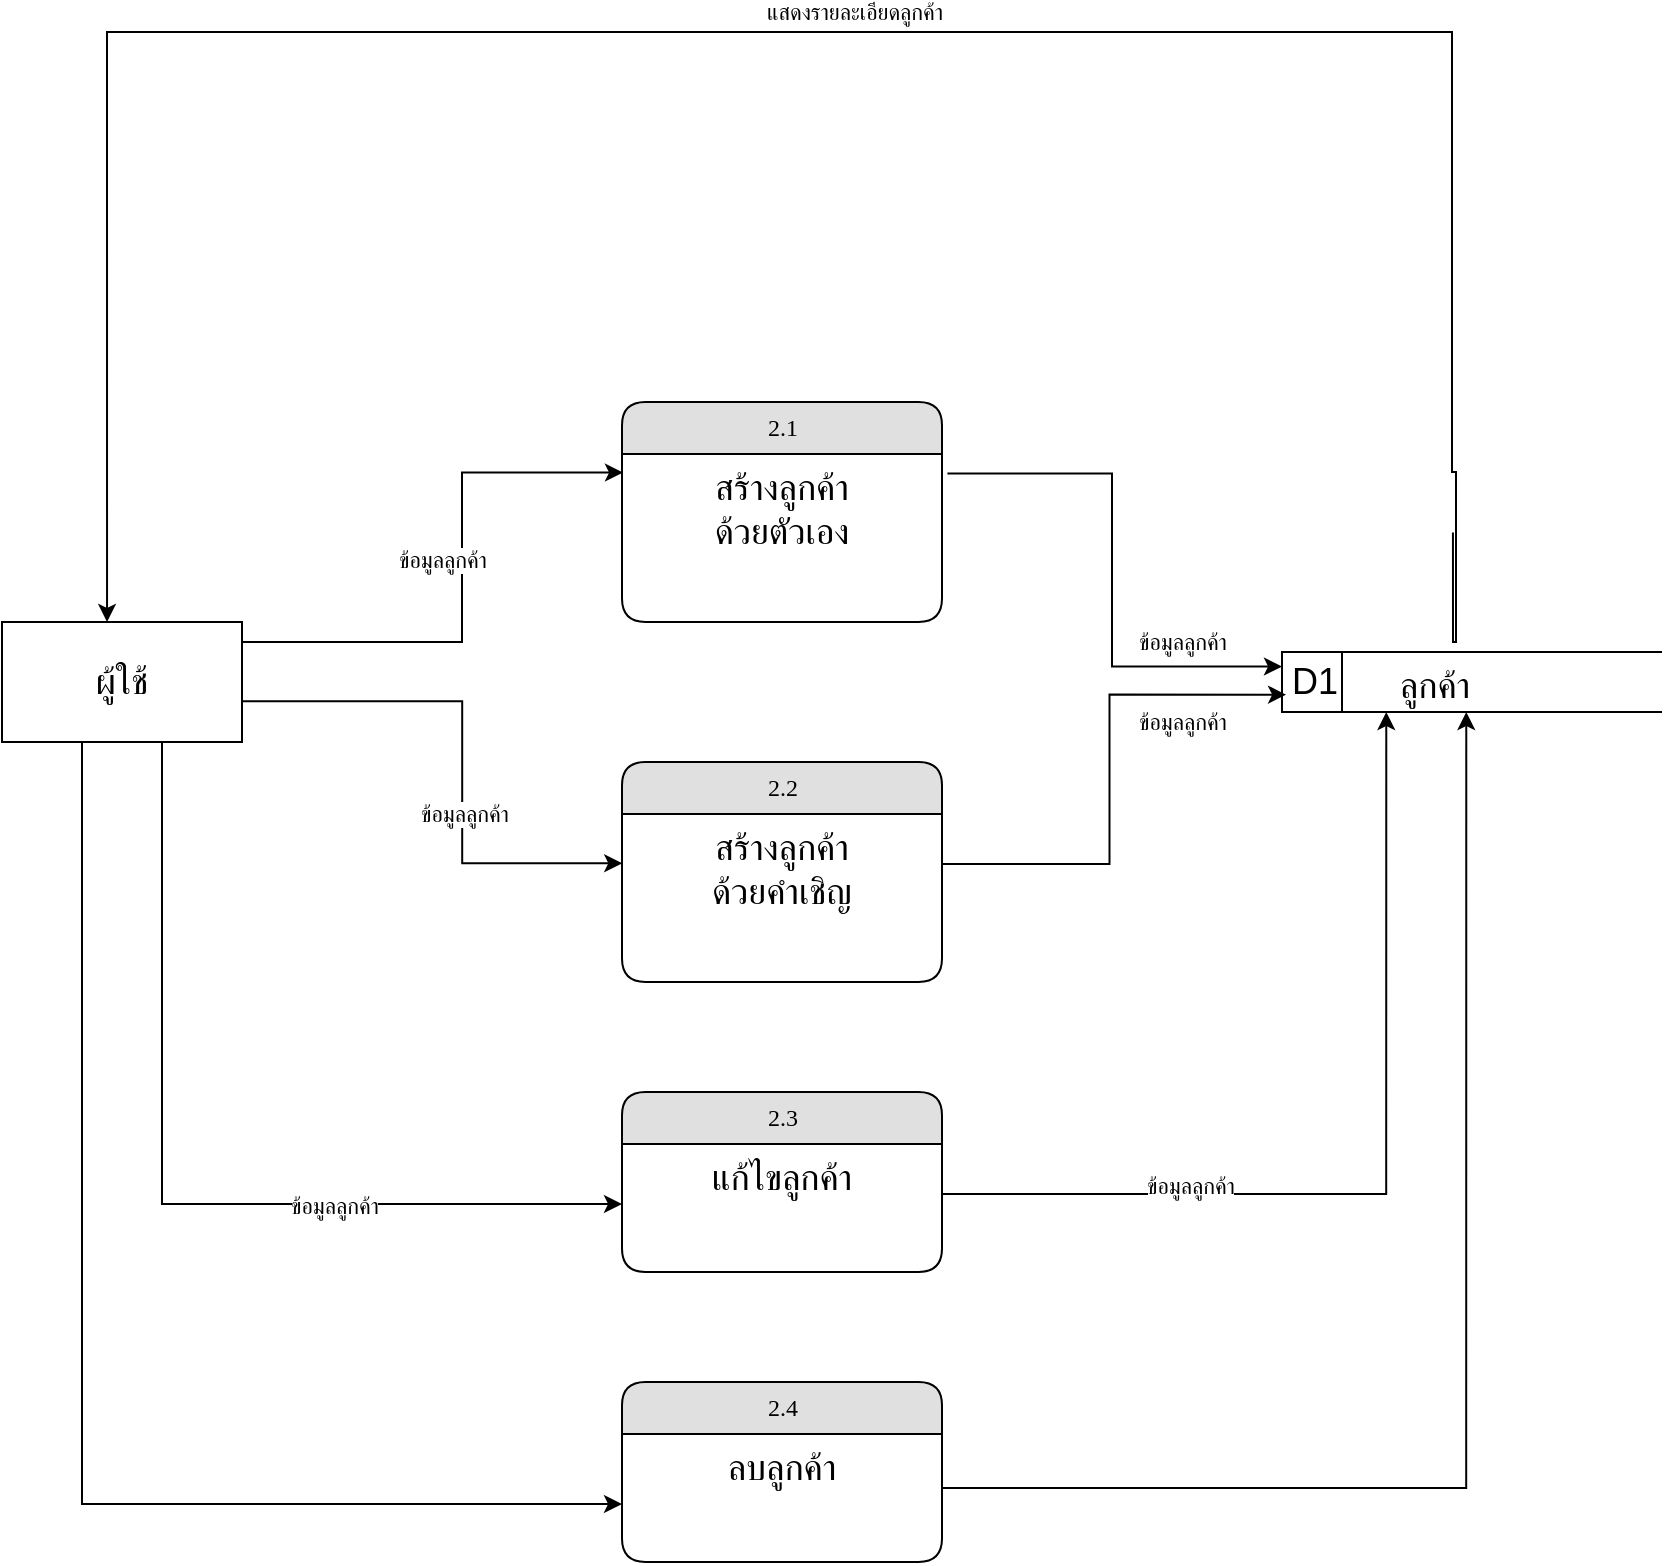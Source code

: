 <mxfile version="25.0.1">
  <diagram name="Page-1" id="j-pxg9c4v1C3MeclfTMA">
    <mxGraphModel dx="2618" dy="1464" grid="1" gridSize="10" guides="1" tooltips="1" connect="1" arrows="1" fold="1" page="1" pageScale="1" pageWidth="1100" pageHeight="850" math="0" shadow="0">
      <root>
        <mxCell id="0" />
        <mxCell id="1" parent="0" />
        <mxCell id="wdKCAiOJMTL116Rih4D4-1" value="2.1" style="swimlane;html=1;fontStyle=0;childLayout=stackLayout;horizontal=1;startSize=26;fillColor=#e0e0e0;horizontalStack=0;resizeParent=1;resizeLast=0;collapsible=1;marginBottom=0;swimlaneFillColor=#ffffff;align=center;rounded=1;shadow=0;comic=0;labelBackgroundColor=none;strokeWidth=1;fontFamily=Verdana;fontSize=12" vertex="1" parent="1">
          <mxGeometry x="-80" y="150" width="160" height="110" as="geometry" />
        </mxCell>
        <mxCell id="wdKCAiOJMTL116Rih4D4-2" value="&lt;span style=&quot;font-size: 18px;&quot;&gt;สร้างลูกค้า&lt;/span&gt;&lt;div&gt;&lt;span style=&quot;font-size: 18px;&quot;&gt;ด้วยตัวเอง&lt;/span&gt;&lt;/div&gt;" style="text;html=1;strokeColor=none;fillColor=none;spacingLeft=4;spacingRight=4;whiteSpace=wrap;overflow=hidden;rotatable=0;points=[[0,0.5],[1,0.5]];portConstraint=eastwest;align=center;" vertex="1" parent="wdKCAiOJMTL116Rih4D4-1">
          <mxGeometry y="26" width="160" height="54" as="geometry" />
        </mxCell>
        <mxCell id="wdKCAiOJMTL116Rih4D4-3" value="&lt;span style=&quot;font-size: 18px; text-wrap-mode: nowrap;&quot;&gt;ผู้ใช้&lt;/span&gt;" style="rounded=0;whiteSpace=wrap;html=1;" vertex="1" parent="1">
          <mxGeometry x="-390" y="260" width="120" height="60" as="geometry" />
        </mxCell>
        <mxCell id="wdKCAiOJMTL116Rih4D4-4" value="" style="endArrow=classic;html=1;rounded=0;exitX=1;exitY=0.25;exitDx=0;exitDy=0;entryX=0.003;entryY=0.172;entryDx=0;entryDy=0;entryPerimeter=0;edgeStyle=orthogonalEdgeStyle;" edge="1" parent="1" source="wdKCAiOJMTL116Rih4D4-3" target="wdKCAiOJMTL116Rih4D4-2">
          <mxGeometry width="50" height="50" relative="1" as="geometry">
            <mxPoint x="-241.28" y="310" as="sourcePoint" />
            <mxPoint x="-47.76" y="312.404" as="targetPoint" />
            <Array as="points">
              <mxPoint x="-270" y="270" />
              <mxPoint x="-160" y="270" />
              <mxPoint x="-160" y="185" />
            </Array>
          </mxGeometry>
        </mxCell>
        <mxCell id="wdKCAiOJMTL116Rih4D4-5" value="ข้อมูลลูกค้า" style="edgeLabel;html=1;align=center;verticalAlign=middle;resizable=0;points=[];rotation=0;" vertex="1" connectable="0" parent="wdKCAiOJMTL116Rih4D4-4">
          <mxGeometry x="-0.064" y="2" relative="1" as="geometry">
            <mxPoint x="-8" y="-25" as="offset" />
          </mxGeometry>
        </mxCell>
        <mxCell id="wdKCAiOJMTL116Rih4D4-6" value="" style="group" vertex="1" connectable="0" parent="1">
          <mxGeometry x="250" y="275" width="190" height="30" as="geometry" />
        </mxCell>
        <mxCell id="wdKCAiOJMTL116Rih4D4-7" value="&lt;font style=&quot;font-size: 18px;&quot;&gt;D1&lt;/font&gt;" style="html=1;dashed=0;whiteSpace=wrap;shape=mxgraph.dfd.dataStoreID;align=left;spacingLeft=3;points=[[0,0],[0.5,0],[1,0],[0,0.5],[1,0.5],[0,1],[0.5,1],[1,1]];container=0;" vertex="1" parent="wdKCAiOJMTL116Rih4D4-6">
          <mxGeometry width="190" height="30" as="geometry" />
        </mxCell>
        <mxCell id="wdKCAiOJMTL116Rih4D4-8" value="&lt;span style=&quot;font-size: 18px; font-weight: 400;&quot;&gt;ลูกค้า&lt;/span&gt;" style="text;strokeColor=none;fillColor=none;html=1;fontSize=24;fontStyle=1;verticalAlign=middle;align=center;container=0;" vertex="1" parent="wdKCAiOJMTL116Rih4D4-6">
          <mxGeometry x="28.5" width="95" height="30" as="geometry" />
        </mxCell>
        <mxCell id="wdKCAiOJMTL116Rih4D4-9" value="" style="endArrow=classic;html=1;rounded=0;exitX=1.017;exitY=0.18;exitDx=0;exitDy=0;exitPerimeter=0;entryX=0;entryY=0.242;entryDx=0;entryDy=0;entryPerimeter=0;edgeStyle=orthogonalEdgeStyle;" edge="1" parent="1" source="wdKCAiOJMTL116Rih4D4-2" target="wdKCAiOJMTL116Rih4D4-7">
          <mxGeometry width="50" height="50" relative="1" as="geometry">
            <mxPoint x="190.0" y="307.006" as="sourcePoint" />
            <mxPoint x="361.28" y="310" as="targetPoint" />
          </mxGeometry>
        </mxCell>
        <mxCell id="wdKCAiOJMTL116Rih4D4-11" value="2.2" style="swimlane;html=1;fontStyle=0;childLayout=stackLayout;horizontal=1;startSize=26;fillColor=#e0e0e0;horizontalStack=0;resizeParent=1;resizeLast=0;collapsible=1;marginBottom=0;swimlaneFillColor=#ffffff;align=center;rounded=1;shadow=0;comic=0;labelBackgroundColor=none;strokeWidth=1;fontFamily=Verdana;fontSize=12" vertex="1" parent="1">
          <mxGeometry x="-80" y="330" width="160" height="110" as="geometry" />
        </mxCell>
        <mxCell id="wdKCAiOJMTL116Rih4D4-12" value="&lt;span style=&quot;font-size: 18px;&quot;&gt;สร้างลูกค้า&lt;/span&gt;&lt;div&gt;&lt;span style=&quot;font-size: 18px; background-color: initial;&quot;&gt;ด้วยคำเชิญ&lt;/span&gt;&lt;/div&gt;" style="text;html=1;strokeColor=none;fillColor=none;spacingLeft=4;spacingRight=4;whiteSpace=wrap;overflow=hidden;rotatable=0;points=[[0,0.5],[1,0.5]];portConstraint=eastwest;align=center;" vertex="1" parent="wdKCAiOJMTL116Rih4D4-11">
          <mxGeometry y="26" width="160" height="54" as="geometry" />
        </mxCell>
        <mxCell id="wdKCAiOJMTL116Rih4D4-13" value="" style="endArrow=classic;html=1;rounded=0;exitX=0.999;exitY=0.656;exitDx=0;exitDy=0;entryX=0.003;entryY=0.172;entryDx=0;entryDy=0;entryPerimeter=0;edgeStyle=orthogonalEdgeStyle;exitPerimeter=0;" edge="1" parent="1">
          <mxGeometry width="50" height="50" relative="1" as="geometry">
            <mxPoint x="-270.0" y="280" as="sourcePoint" />
            <mxPoint x="-79.88" y="380.64" as="targetPoint" />
            <Array as="points">
              <mxPoint x="-159.88" y="299.64" />
              <mxPoint x="-159.88" y="380.64" />
            </Array>
          </mxGeometry>
        </mxCell>
        <mxCell id="wdKCAiOJMTL116Rih4D4-37" value="&lt;span style=&quot;color: rgba(0, 0, 0, 0); font-family: monospace; font-size: 0px; text-align: start; background-color: rgb(251, 251, 251);&quot;&gt;%3CmxGraphModel%3E%3Croot%3E%3CmxCell%20id%3D%220%22%2F%3E%3CmxCell%20id%3D%221%22%20parent%3D%220%22%2F%3E%3CmxCell%20id%3D%222%22%20value%3D%22%E0%B8%82%E0%B9%89%E0%B8%AD%E0%B8%A1%E0%B8%B9%E0%B8%A5%E0%B8%9C%E0%B8%B9%E0%B9%89%E0%B9%83%E0%B8%8A%E0%B9%89%2C%E0%B9%82%E0%B8%A5%E0%B9%82%E0%B8%81%E0%B9%89%2C%E0%B8%9A%E0%B8%A3%E0%B8%B4%E0%B8%A9%E0%B8%B1%E0%B8%97%22%20style%3D%22edgeLabel%3Bhtml%3D1%3Balign%3Dcenter%3BverticalAlign%3Dmiddle%3Bresizable%3D0%3Bpoints%3D%5B%5D%3Brotation%3D0%3B%22%20vertex%3D%221%22%20connectable%3D%220%22%20parent%3D%221%22%3E%3CmxGeometry%20x%3D%22-169.882%22%20y%3D%22330.353%22%20as%3D%22geometry%22%2F%3E%3C%2FmxCell%3E%3C%2Froot%3E%3C%2FmxGraphModel%3E&lt;/span&gt;" style="edgeLabel;html=1;align=center;verticalAlign=middle;resizable=0;points=[];" vertex="1" connectable="0" parent="wdKCAiOJMTL116Rih4D4-13">
          <mxGeometry x="0.344" y="-4" relative="1" as="geometry">
            <mxPoint as="offset" />
          </mxGeometry>
        </mxCell>
        <mxCell id="wdKCAiOJMTL116Rih4D4-38" value="ข้อมูลลูกค้า" style="edgeLabel;html=1;align=center;verticalAlign=middle;resizable=0;points=[];" vertex="1" connectable="0" parent="wdKCAiOJMTL116Rih4D4-13">
          <mxGeometry x="0.28" y="1" relative="1" as="geometry">
            <mxPoint as="offset" />
          </mxGeometry>
        </mxCell>
        <mxCell id="wdKCAiOJMTL116Rih4D4-39" value="ข้อมูลลูกค้า" style="edgeLabel;html=1;align=center;verticalAlign=middle;resizable=0;points=[];" vertex="1" connectable="0" parent="wdKCAiOJMTL116Rih4D4-13">
          <mxGeometry x="0.28" y="1" relative="1" as="geometry">
            <mxPoint x="359" y="-86" as="offset" />
          </mxGeometry>
        </mxCell>
        <mxCell id="wdKCAiOJMTL116Rih4D4-40" value="ข้อมูลลูกค้า" style="edgeLabel;html=1;align=center;verticalAlign=middle;resizable=0;points=[];" vertex="1" connectable="0" parent="wdKCAiOJMTL116Rih4D4-13">
          <mxGeometry x="0.28" y="1" relative="1" as="geometry">
            <mxPoint x="359" y="-46" as="offset" />
          </mxGeometry>
        </mxCell>
        <mxCell id="wdKCAiOJMTL116Rih4D4-15" value="" style="endArrow=classic;html=1;rounded=0;exitX=1.017;exitY=0.18;exitDx=0;exitDy=0;exitPerimeter=0;entryX=-0.009;entryY=0.711;entryDx=0;entryDy=0;entryPerimeter=0;edgeStyle=orthogonalEdgeStyle;" edge="1" parent="1">
          <mxGeometry width="50" height="50" relative="1" as="geometry">
            <mxPoint x="80" y="380" as="sourcePoint" />
            <mxPoint x="252.04" y="296.33" as="targetPoint" />
            <Array as="points">
              <mxPoint x="163.75" y="381" />
              <mxPoint x="163.75" y="296" />
            </Array>
          </mxGeometry>
        </mxCell>
        <mxCell id="wdKCAiOJMTL116Rih4D4-17" value="" style="endArrow=classic;html=1;rounded=0;edgeStyle=orthogonalEdgeStyle;" edge="1" parent="1">
          <mxGeometry width="50" height="50" relative="1" as="geometry">
            <mxPoint x="335.47" y="215.24" as="sourcePoint" />
            <mxPoint x="-337.477" y="260" as="targetPoint" />
            <Array as="points">
              <mxPoint x="336" y="270" />
              <mxPoint x="337" y="270" />
              <mxPoint x="337" y="185" />
              <mxPoint x="335" y="185" />
              <mxPoint x="335" y="-35" />
              <mxPoint x="-338" y="-35" />
            </Array>
          </mxGeometry>
        </mxCell>
        <mxCell id="wdKCAiOJMTL116Rih4D4-18" value="แสดงรายละเอียดลูกค้า" style="edgeLabel;html=1;align=center;verticalAlign=middle;resizable=0;points=[];rotation=0;" vertex="1" connectable="0" parent="wdKCAiOJMTL116Rih4D4-17">
          <mxGeometry x="-0.064" y="2" relative="1" as="geometry">
            <mxPoint x="-40" y="-12" as="offset" />
          </mxGeometry>
        </mxCell>
        <mxCell id="wdKCAiOJMTL116Rih4D4-19" value="2.3" style="swimlane;html=1;fontStyle=0;childLayout=stackLayout;horizontal=1;startSize=26;fillColor=#e0e0e0;horizontalStack=0;resizeParent=1;resizeLast=0;collapsible=1;marginBottom=0;swimlaneFillColor=#ffffff;align=center;rounded=1;shadow=0;comic=0;labelBackgroundColor=none;strokeWidth=1;fontFamily=Verdana;fontSize=12" vertex="1" parent="1">
          <mxGeometry x="-80" y="495" width="160" height="90" as="geometry" />
        </mxCell>
        <mxCell id="wdKCAiOJMTL116Rih4D4-25" value="&lt;span style=&quot;font-size: 18px;&quot;&gt;แก้ไขลูกค้า&lt;/span&gt;" style="text;html=1;strokeColor=none;fillColor=none;spacingLeft=4;spacingRight=4;whiteSpace=wrap;overflow=hidden;rotatable=0;points=[[0,0.5],[1,0.5]];portConstraint=eastwest;align=center;" vertex="1" parent="wdKCAiOJMTL116Rih4D4-19">
          <mxGeometry y="26" width="160" height="54" as="geometry" />
        </mxCell>
        <mxCell id="wdKCAiOJMTL116Rih4D4-21" value="" style="endArrow=classic;html=1;rounded=0;edgeStyle=orthogonalEdgeStyle;exitX=1;exitY=0.5;exitDx=0;exitDy=0;" edge="1" parent="1" source="wdKCAiOJMTL116Rih4D4-25">
          <mxGeometry width="50" height="50" relative="1" as="geometry">
            <mxPoint x="204.941" y="520" as="sourcePoint" />
            <mxPoint x="302.14" y="305" as="targetPoint" />
            <Array as="points">
              <mxPoint x="80" y="546" />
              <mxPoint x="302" y="546" />
            </Array>
          </mxGeometry>
        </mxCell>
        <mxCell id="wdKCAiOJMTL116Rih4D4-44" value="ข้อมูลลูกค้า" style="edgeLabel;html=1;align=center;verticalAlign=middle;resizable=0;points=[];" vertex="1" connectable="0" parent="wdKCAiOJMTL116Rih4D4-21">
          <mxGeometry x="-0.46" y="4" relative="1" as="geometry">
            <mxPoint as="offset" />
          </mxGeometry>
        </mxCell>
        <mxCell id="wdKCAiOJMTL116Rih4D4-23" value="" style="endArrow=classic;html=1;rounded=0;exitX=0.75;exitY=1;exitDx=0;exitDy=0;edgeStyle=orthogonalEdgeStyle;" edge="1" parent="1">
          <mxGeometry width="50" height="50" relative="1" as="geometry">
            <mxPoint x="-310" y="320" as="sourcePoint" />
            <mxPoint x="-80" y="551" as="targetPoint" />
            <Array as="points">
              <mxPoint x="-310" y="551" />
            </Array>
          </mxGeometry>
        </mxCell>
        <mxCell id="wdKCAiOJMTL116Rih4D4-45" value="ข้อมูลลูกค้า" style="edgeLabel;html=1;align=center;verticalAlign=middle;resizable=0;points=[];" vertex="1" connectable="0" parent="wdKCAiOJMTL116Rih4D4-23">
          <mxGeometry x="0.373" y="-4" relative="1" as="geometry">
            <mxPoint y="-3" as="offset" />
          </mxGeometry>
        </mxCell>
        <mxCell id="wdKCAiOJMTL116Rih4D4-31" value="2.4" style="swimlane;html=1;fontStyle=0;childLayout=stackLayout;horizontal=1;startSize=26;fillColor=#e0e0e0;horizontalStack=0;resizeParent=1;resizeLast=0;collapsible=1;marginBottom=0;swimlaneFillColor=#ffffff;align=center;rounded=1;shadow=0;comic=0;labelBackgroundColor=none;strokeWidth=1;fontFamily=Verdana;fontSize=12" vertex="1" parent="1">
          <mxGeometry x="-80" y="640" width="160" height="90" as="geometry" />
        </mxCell>
        <mxCell id="wdKCAiOJMTL116Rih4D4-32" value="&lt;span style=&quot;font-size: 18px;&quot;&gt;ลบลูกค้า&lt;/span&gt;" style="text;html=1;strokeColor=none;fillColor=none;spacingLeft=4;spacingRight=4;whiteSpace=wrap;overflow=hidden;rotatable=0;points=[[0,0.5],[1,0.5]];portConstraint=eastwest;align=center;" vertex="1" parent="wdKCAiOJMTL116Rih4D4-31">
          <mxGeometry y="26" width="160" height="54" as="geometry" />
        </mxCell>
        <mxCell id="wdKCAiOJMTL116Rih4D4-33" value="" style="endArrow=classic;html=1;rounded=0;exitX=0.667;exitY=1;exitDx=0;exitDy=0;edgeStyle=orthogonalEdgeStyle;exitPerimeter=0;" edge="1" parent="1" source="wdKCAiOJMTL116Rih4D4-3">
          <mxGeometry width="50" height="50" relative="1" as="geometry">
            <mxPoint x="-310" y="470" as="sourcePoint" />
            <mxPoint x="-80" y="701" as="targetPoint" />
            <Array as="points">
              <mxPoint x="-350" y="320" />
              <mxPoint x="-350" y="701" />
            </Array>
          </mxGeometry>
        </mxCell>
        <mxCell id="wdKCAiOJMTL116Rih4D4-35" value="" style="endArrow=classic;html=1;rounded=0;edgeStyle=orthogonalEdgeStyle;exitX=1;exitY=0.5;exitDx=0;exitDy=0;" edge="1" parent="1" source="wdKCAiOJMTL116Rih4D4-32">
          <mxGeometry width="50" height="50" relative="1" as="geometry">
            <mxPoint x="120" y="546" as="sourcePoint" />
            <mxPoint x="342.14" y="305" as="targetPoint" />
            <Array as="points">
              <mxPoint x="342" y="693" />
            </Array>
          </mxGeometry>
        </mxCell>
      </root>
    </mxGraphModel>
  </diagram>
</mxfile>
